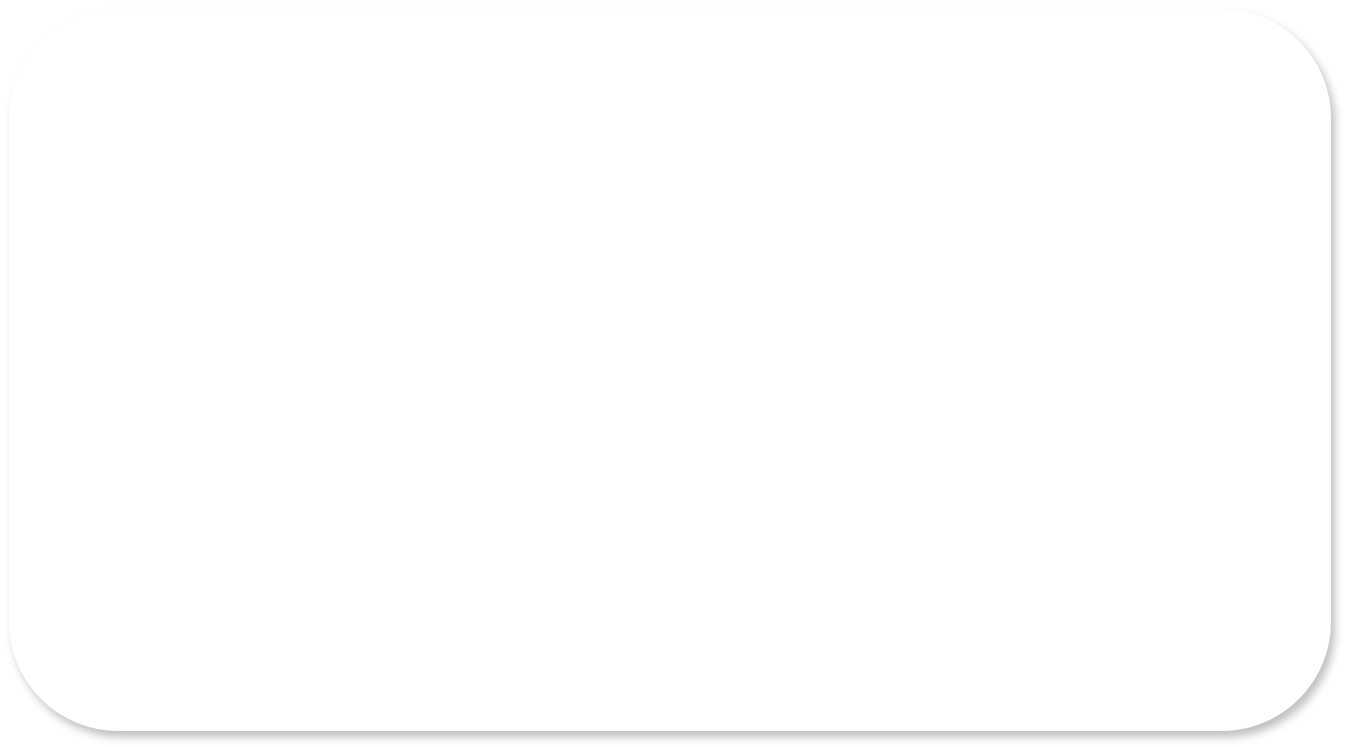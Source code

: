 <mxfile version="28.2.7">
  <diagram name="Page-1" id="P2L0cl1aCN6y_Zei07de">
    <mxGraphModel dx="2063" dy="549" grid="1" gridSize="10" guides="1" tooltips="1" connect="1" arrows="1" fold="1" page="1" pageScale="1" pageWidth="827" pageHeight="1169" math="0" shadow="0">
      <root>
        <mxCell id="0" />
        <mxCell id="1" parent="0" />
        <mxCell id="AbqC0_G8vrkdxvc_f1OY-1" value="" style="rounded=1;whiteSpace=wrap;shadow=1;strokeColor=#FFFFFF;" vertex="1" parent="1">
          <mxGeometry x="-190" y="40" width="660" height="360" as="geometry" />
        </mxCell>
      </root>
    </mxGraphModel>
  </diagram>
</mxfile>
